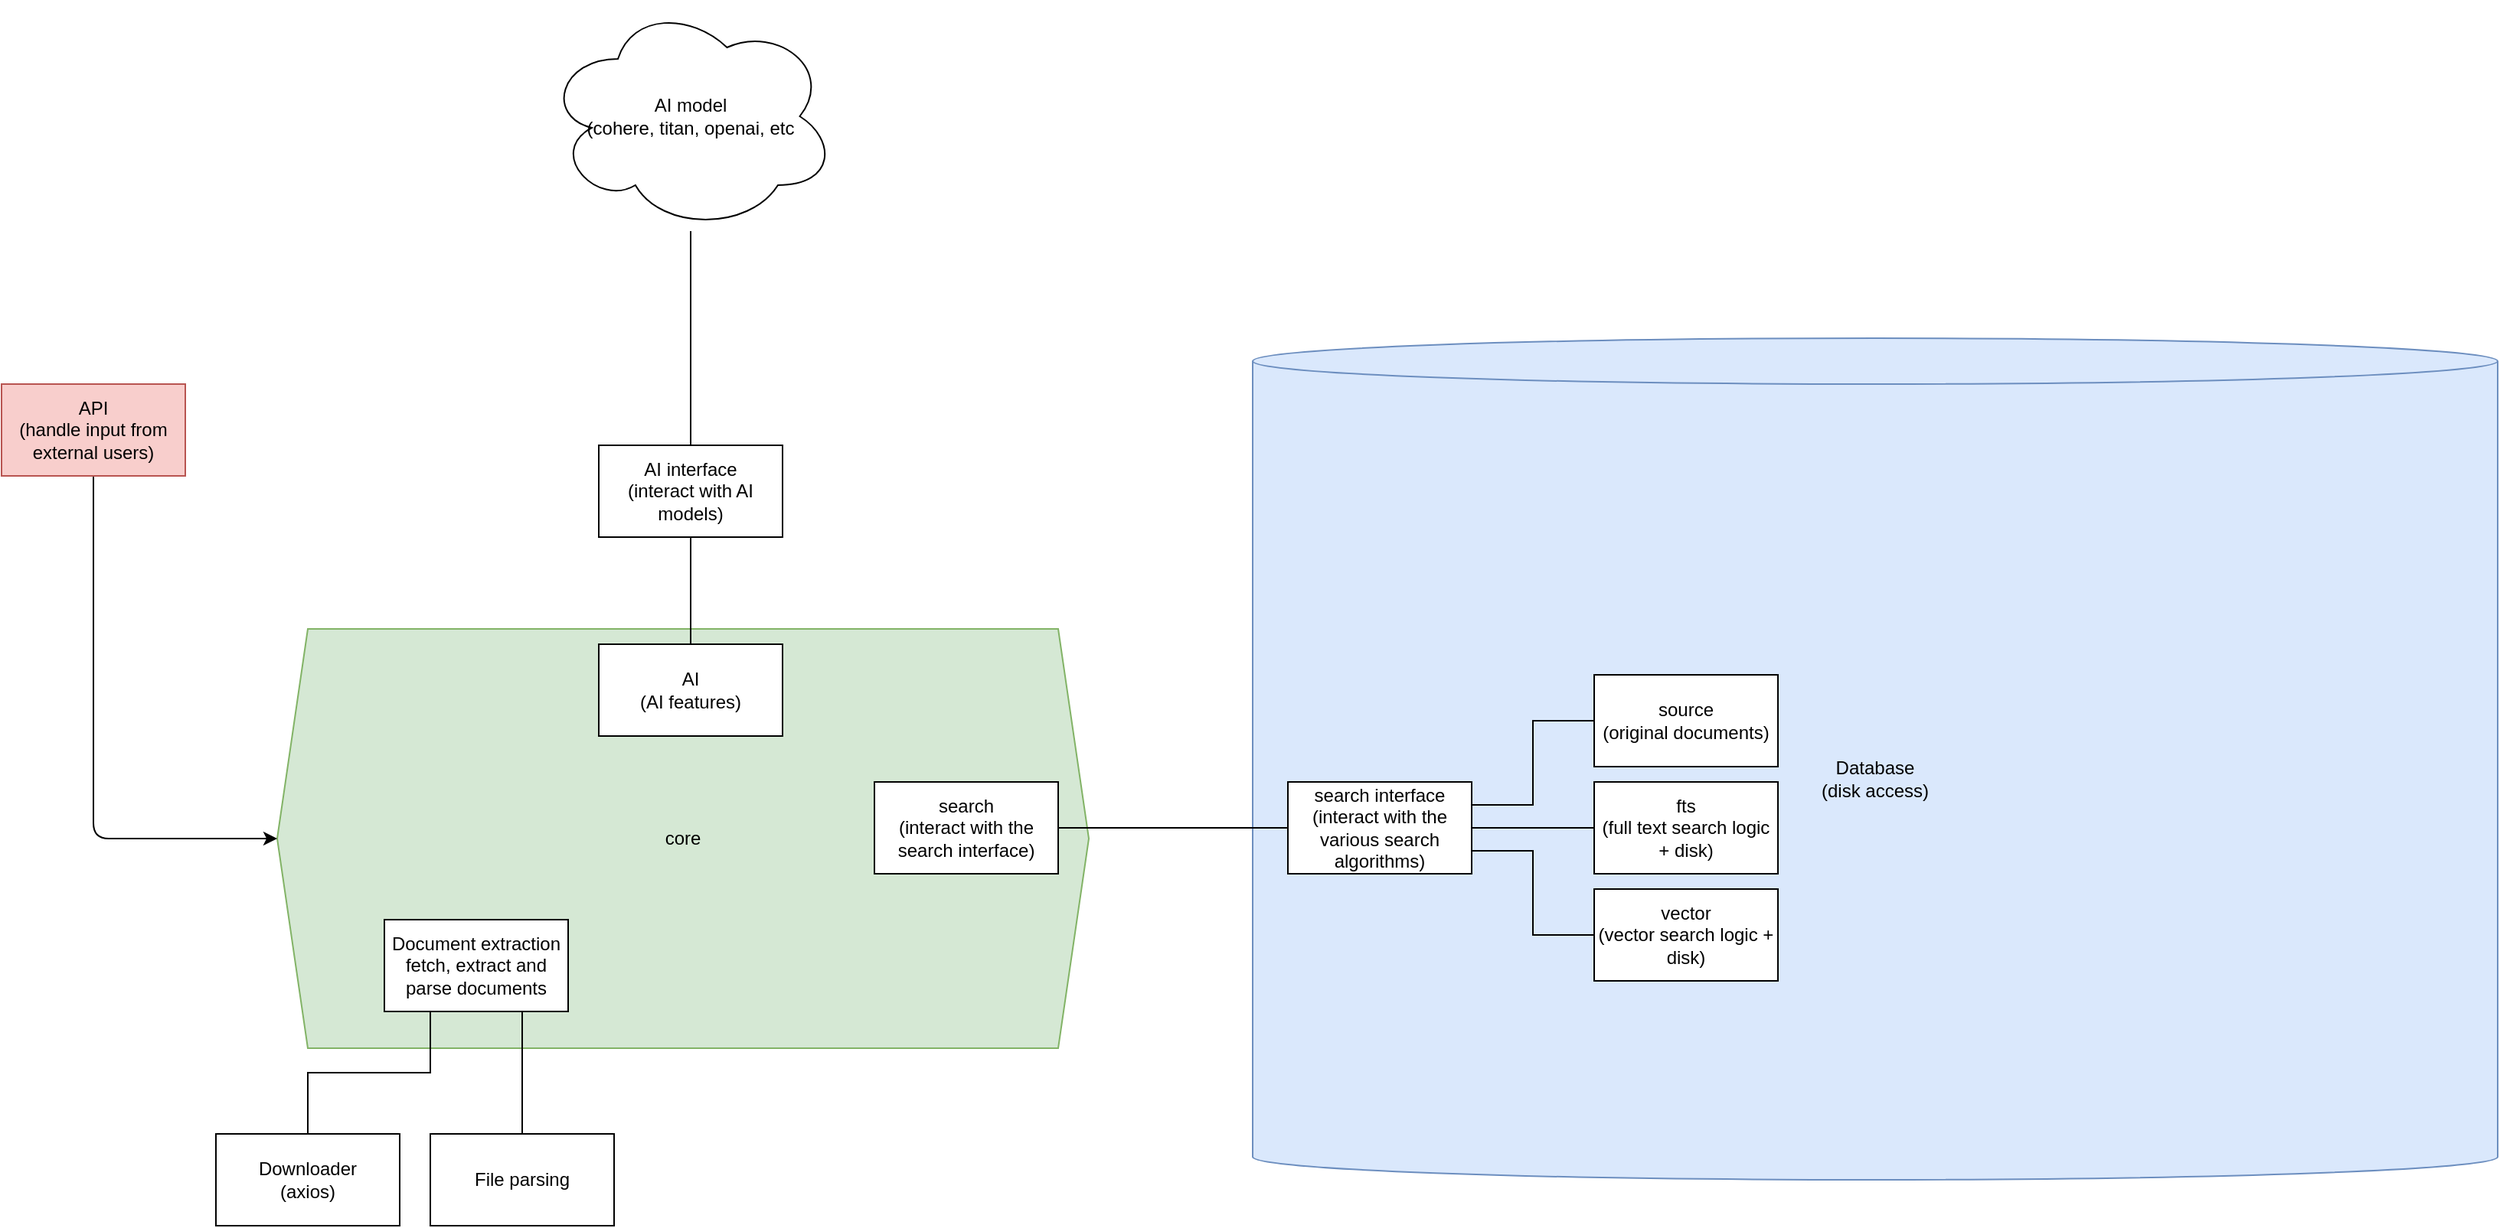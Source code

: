 <mxfile version="24.8.4">
  <diagram name="Page-1" id="GAjZdr7Wr3dnnXyJi97l">
    <mxGraphModel dx="1434" dy="1957" grid="1" gridSize="10" guides="1" tooltips="1" connect="1" arrows="1" fold="1" page="1" pageScale="1" pageWidth="827" pageHeight="1169" math="0" shadow="0">
      <root>
        <mxCell id="0" />
        <mxCell id="1" parent="0" />
        <mxCell id="o7cv-o16f7YX3eomYee1-1" value="core" style="shape=hexagon;perimeter=hexagonPerimeter2;whiteSpace=wrap;html=1;fixedSize=1;fillColor=#d5e8d4;strokeColor=#82b366;" vertex="1" parent="1">
          <mxGeometry x="190" y="-510" width="530" height="274" as="geometry" />
        </mxCell>
        <mxCell id="o7cv-o16f7YX3eomYee1-3" style="edgeStyle=orthogonalEdgeStyle;rounded=1;orthogonalLoop=1;jettySize=auto;html=1;exitX=0.5;exitY=1;exitDx=0;exitDy=0;curved=0;entryX=0;entryY=0.5;entryDx=0;entryDy=0;" edge="1" parent="1" source="o7cv-o16f7YX3eomYee1-2" target="o7cv-o16f7YX3eomYee1-1">
          <mxGeometry relative="1" as="geometry">
            <mxPoint x="200" y="-450" as="targetPoint" />
          </mxGeometry>
        </mxCell>
        <mxCell id="o7cv-o16f7YX3eomYee1-2" value="API&lt;div&gt;(handle input from external users)&lt;/div&gt;" style="rounded=0;whiteSpace=wrap;html=1;fillColor=#f8cecc;strokeColor=#b85450;" vertex="1" parent="1">
          <mxGeometry x="10" y="-670" width="120" height="60" as="geometry" />
        </mxCell>
        <mxCell id="o7cv-o16f7YX3eomYee1-14" style="edgeStyle=orthogonalEdgeStyle;rounded=0;orthogonalLoop=1;jettySize=auto;html=1;exitX=0.25;exitY=1;exitDx=0;exitDy=0;endArrow=none;endFill=0;" edge="1" parent="1" source="o7cv-o16f7YX3eomYee1-5" target="o7cv-o16f7YX3eomYee1-8">
          <mxGeometry relative="1" as="geometry" />
        </mxCell>
        <mxCell id="o7cv-o16f7YX3eomYee1-15" style="edgeStyle=orthogonalEdgeStyle;rounded=0;orthogonalLoop=1;jettySize=auto;html=1;exitX=0.75;exitY=1;exitDx=0;exitDy=0;endArrow=none;endFill=0;" edge="1" parent="1" source="o7cv-o16f7YX3eomYee1-5" target="o7cv-o16f7YX3eomYee1-11">
          <mxGeometry relative="1" as="geometry" />
        </mxCell>
        <mxCell id="o7cv-o16f7YX3eomYee1-5" value="Document extraction&lt;div&gt;fetch, extract and parse documents&lt;/div&gt;" style="rounded=0;whiteSpace=wrap;html=1;" vertex="1" parent="1">
          <mxGeometry x="260" y="-320" width="120" height="60" as="geometry" />
        </mxCell>
        <mxCell id="o7cv-o16f7YX3eomYee1-8" value="Downloader&lt;div&gt;(axios)&lt;/div&gt;" style="rounded=0;whiteSpace=wrap;html=1;" vertex="1" parent="1">
          <mxGeometry x="150" y="-180" width="120" height="60" as="geometry" />
        </mxCell>
        <mxCell id="o7cv-o16f7YX3eomYee1-11" value="File parsing" style="rounded=0;whiteSpace=wrap;html=1;" vertex="1" parent="1">
          <mxGeometry x="290" y="-180" width="120" height="60" as="geometry" />
        </mxCell>
        <mxCell id="o7cv-o16f7YX3eomYee1-16" value="search&lt;div&gt;(interact with the search interface)&lt;/div&gt;" style="rounded=0;whiteSpace=wrap;html=1;" vertex="1" parent="1">
          <mxGeometry x="580" y="-410" width="120" height="60" as="geometry" />
        </mxCell>
        <mxCell id="o7cv-o16f7YX3eomYee1-17" value="Database&lt;div&gt;(disk access)&lt;/div&gt;" style="shape=cylinder3;whiteSpace=wrap;html=1;boundedLbl=1;backgroundOutline=1;size=15;fillColor=#dae8fc;strokeColor=#6c8ebf;" vertex="1" parent="1">
          <mxGeometry x="827" y="-700" width="813" height="550" as="geometry" />
        </mxCell>
        <mxCell id="o7cv-o16f7YX3eomYee1-35" style="edgeStyle=orthogonalEdgeStyle;rounded=0;orthogonalLoop=1;jettySize=auto;html=1;exitX=0.5;exitY=0;exitDx=0;exitDy=0;endArrow=none;endFill=0;" edge="1" parent="1" source="o7cv-o16f7YX3eomYee1-18" target="o7cv-o16f7YX3eomYee1-33">
          <mxGeometry relative="1" as="geometry" />
        </mxCell>
        <mxCell id="o7cv-o16f7YX3eomYee1-18" value="AI&lt;div&gt;(AI features)&lt;/div&gt;" style="rounded=0;whiteSpace=wrap;html=1;" vertex="1" parent="1">
          <mxGeometry x="400" y="-500" width="120" height="60" as="geometry" />
        </mxCell>
        <mxCell id="o7cv-o16f7YX3eomYee1-19" value="fts&lt;div&gt;(full text search logic + disk)&lt;/div&gt;" style="rounded=0;whiteSpace=wrap;html=1;" vertex="1" parent="1">
          <mxGeometry x="1050" y="-410" width="120" height="60" as="geometry" />
        </mxCell>
        <mxCell id="o7cv-o16f7YX3eomYee1-20" value="vector&lt;br&gt;&lt;div&gt;(vector search logic + disk)&lt;/div&gt;" style="rounded=0;whiteSpace=wrap;html=1;" vertex="1" parent="1">
          <mxGeometry x="1050" y="-340" width="120" height="60" as="geometry" />
        </mxCell>
        <mxCell id="o7cv-o16f7YX3eomYee1-21" value="source&lt;br&gt;&lt;div&gt;(original documents)&lt;/div&gt;" style="rounded=0;whiteSpace=wrap;html=1;" vertex="1" parent="1">
          <mxGeometry x="1050" y="-480" width="120" height="60" as="geometry" />
        </mxCell>
        <mxCell id="o7cv-o16f7YX3eomYee1-24" style="edgeStyle=orthogonalEdgeStyle;rounded=0;orthogonalLoop=1;jettySize=auto;html=1;exitX=1;exitY=0.5;exitDx=0;exitDy=0;endArrow=none;endFill=0;" edge="1" parent="1" source="o7cv-o16f7YX3eomYee1-22" target="o7cv-o16f7YX3eomYee1-19">
          <mxGeometry relative="1" as="geometry" />
        </mxCell>
        <mxCell id="o7cv-o16f7YX3eomYee1-26" style="edgeStyle=orthogonalEdgeStyle;rounded=0;orthogonalLoop=1;jettySize=auto;html=1;endArrow=none;endFill=0;" edge="1" parent="1" source="o7cv-o16f7YX3eomYee1-22" target="o7cv-o16f7YX3eomYee1-16">
          <mxGeometry relative="1" as="geometry" />
        </mxCell>
        <mxCell id="o7cv-o16f7YX3eomYee1-29" style="edgeStyle=orthogonalEdgeStyle;rounded=0;orthogonalLoop=1;jettySize=auto;html=1;exitX=1;exitY=0.25;exitDx=0;exitDy=0;entryX=0;entryY=0.5;entryDx=0;entryDy=0;endArrow=none;endFill=0;" edge="1" parent="1" source="o7cv-o16f7YX3eomYee1-22" target="o7cv-o16f7YX3eomYee1-21">
          <mxGeometry relative="1" as="geometry" />
        </mxCell>
        <mxCell id="o7cv-o16f7YX3eomYee1-31" style="edgeStyle=orthogonalEdgeStyle;rounded=0;orthogonalLoop=1;jettySize=auto;html=1;exitX=1;exitY=0.75;exitDx=0;exitDy=0;entryX=0;entryY=0.5;entryDx=0;entryDy=0;endArrow=none;endFill=0;" edge="1" parent="1" source="o7cv-o16f7YX3eomYee1-22" target="o7cv-o16f7YX3eomYee1-20">
          <mxGeometry relative="1" as="geometry" />
        </mxCell>
        <mxCell id="o7cv-o16f7YX3eomYee1-22" value="search interface&lt;div&gt;(interact with the various search algorithms)&lt;/div&gt;" style="rounded=0;whiteSpace=wrap;html=1;" vertex="1" parent="1">
          <mxGeometry x="850" y="-410" width="120" height="60" as="geometry" />
        </mxCell>
        <mxCell id="o7cv-o16f7YX3eomYee1-32" value="AI model&lt;div&gt;(cohere, titan, openai, etc&lt;/div&gt;" style="ellipse;shape=cloud;whiteSpace=wrap;html=1;" vertex="1" parent="1">
          <mxGeometry x="365" y="-920" width="190" height="150" as="geometry" />
        </mxCell>
        <mxCell id="o7cv-o16f7YX3eomYee1-34" style="edgeStyle=orthogonalEdgeStyle;rounded=0;orthogonalLoop=1;jettySize=auto;html=1;exitX=0.5;exitY=0;exitDx=0;exitDy=0;endArrow=none;endFill=0;" edge="1" parent="1" source="o7cv-o16f7YX3eomYee1-33" target="o7cv-o16f7YX3eomYee1-32">
          <mxGeometry relative="1" as="geometry" />
        </mxCell>
        <mxCell id="o7cv-o16f7YX3eomYee1-33" value="AI interface&lt;div&gt;(interact with AI models)&lt;/div&gt;" style="rounded=0;whiteSpace=wrap;html=1;" vertex="1" parent="1">
          <mxGeometry x="400" y="-630" width="120" height="60" as="geometry" />
        </mxCell>
      </root>
    </mxGraphModel>
  </diagram>
</mxfile>
